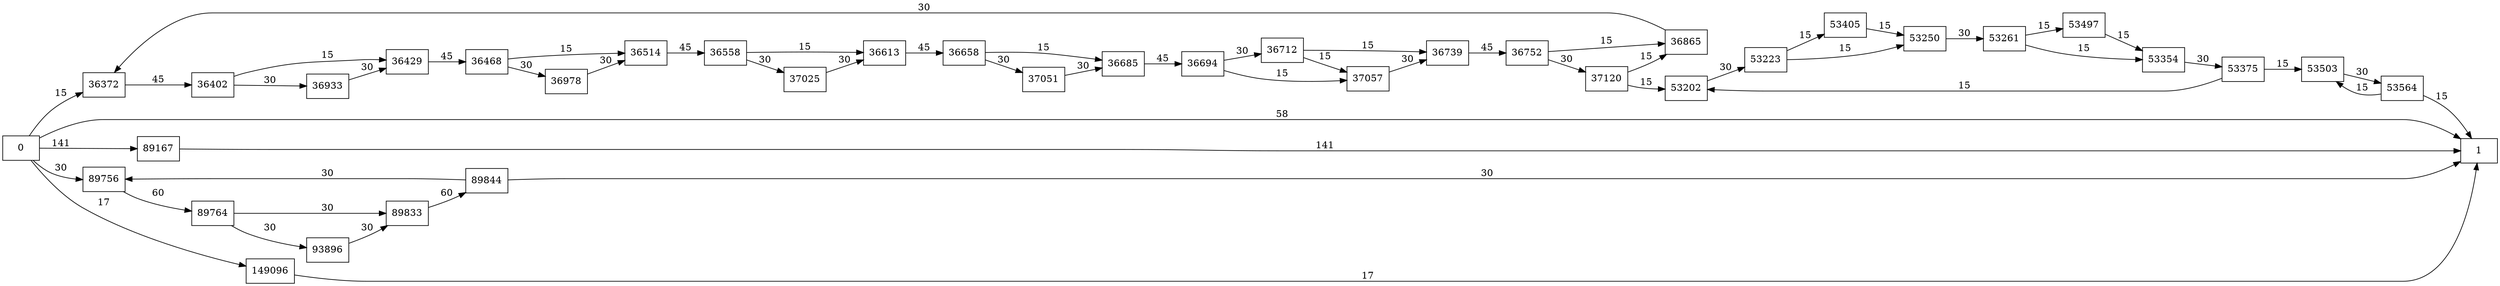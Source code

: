 digraph {
	graph [rankdir=LR]
	node [shape=rectangle]
	36372 -> 36402 [label=45]
	36402 -> 36429 [label=15]
	36402 -> 36933 [label=30]
	36429 -> 36468 [label=45]
	36468 -> 36514 [label=15]
	36468 -> 36978 [label=30]
	36514 -> 36558 [label=45]
	36558 -> 36613 [label=15]
	36558 -> 37025 [label=30]
	36613 -> 36658 [label=45]
	36658 -> 36685 [label=15]
	36658 -> 37051 [label=30]
	36685 -> 36694 [label=45]
	36694 -> 36712 [label=30]
	36694 -> 37057 [label=15]
	36712 -> 36739 [label=15]
	36712 -> 37057 [label=15]
	36739 -> 36752 [label=45]
	36752 -> 36865 [label=15]
	36752 -> 37120 [label=30]
	36865 -> 36372 [label=30]
	36933 -> 36429 [label=30]
	36978 -> 36514 [label=30]
	37025 -> 36613 [label=30]
	37051 -> 36685 [label=30]
	37057 -> 36739 [label=30]
	37120 -> 36865 [label=15]
	37120 -> 53202 [label=15]
	53202 -> 53223 [label=30]
	53223 -> 53250 [label=15]
	53223 -> 53405 [label=15]
	53250 -> 53261 [label=30]
	53261 -> 53354 [label=15]
	53261 -> 53497 [label=15]
	53354 -> 53375 [label=30]
	53375 -> 53202 [label=15]
	53375 -> 53503 [label=15]
	53405 -> 53250 [label=15]
	53497 -> 53354 [label=15]
	53503 -> 53564 [label=30]
	53564 -> 53503 [label=15]
	53564 -> 1 [label=15]
	89167 -> 1 [label=141]
	89756 -> 89764 [label=60]
	89764 -> 89833 [label=30]
	89764 -> 93896 [label=30]
	89833 -> 89844 [label=60]
	89844 -> 89756 [label=30]
	89844 -> 1 [label=30]
	93896 -> 89833 [label=30]
	149096 -> 1 [label=17]
	0 -> 1 [label=58]
	0 -> 36372 [label=15]
	0 -> 89167 [label=141]
	0 -> 89756 [label=30]
	0 -> 149096 [label=17]
}
